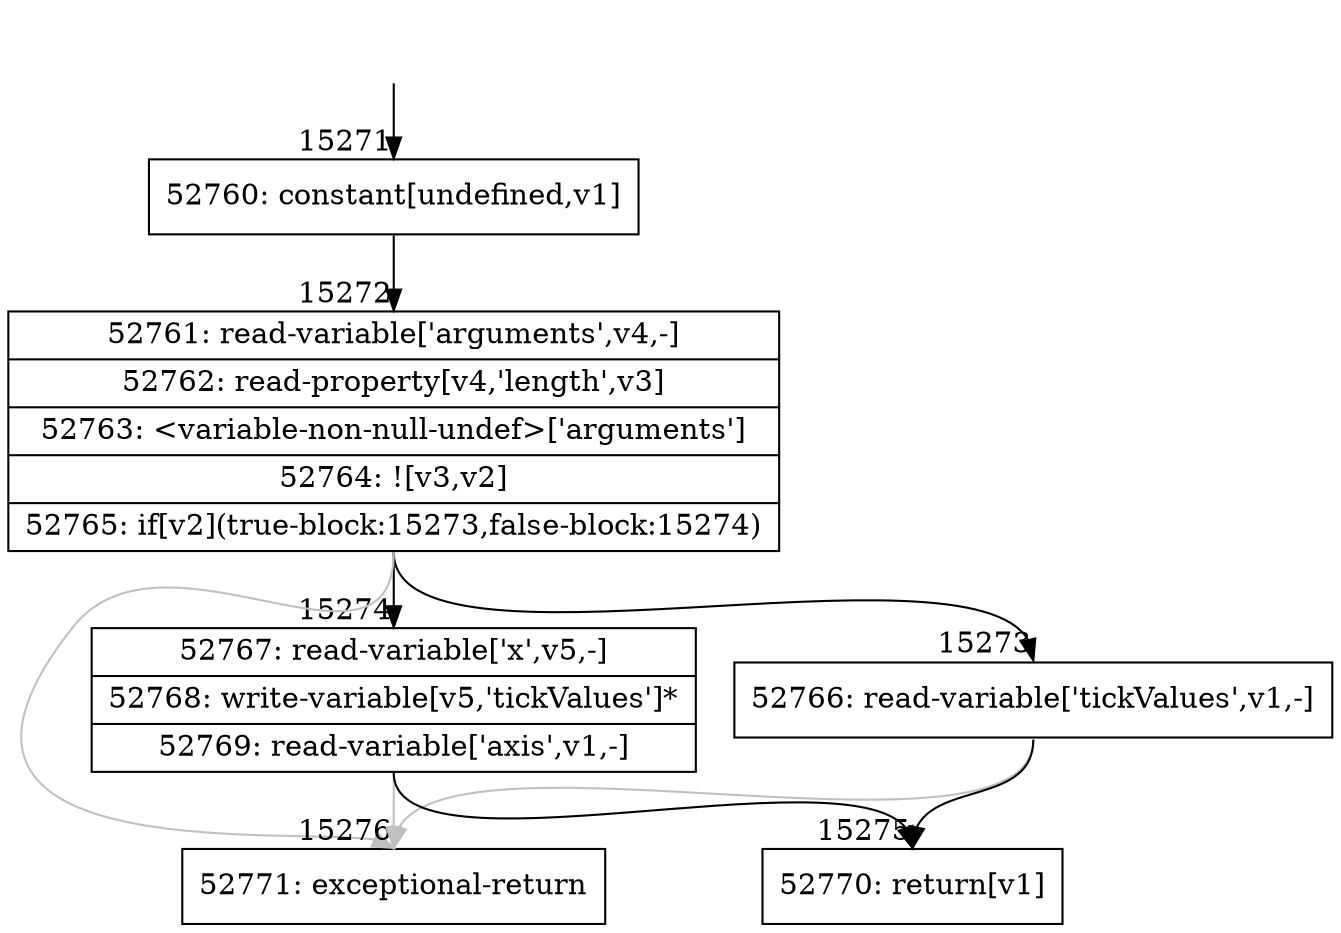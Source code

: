 digraph {
rankdir="TD"
BB_entry1419[shape=none,label=""];
BB_entry1419 -> BB15271 [tailport=s, headport=n, headlabel="    15271"]
BB15271 [shape=record label="{52760: constant[undefined,v1]}" ] 
BB15271 -> BB15272 [tailport=s, headport=n, headlabel="      15272"]
BB15272 [shape=record label="{52761: read-variable['arguments',v4,-]|52762: read-property[v4,'length',v3]|52763: \<variable-non-null-undef\>['arguments']|52764: ![v3,v2]|52765: if[v2](true-block:15273,false-block:15274)}" ] 
BB15272 -> BB15273 [tailport=s, headport=n, headlabel="      15273"]
BB15272 -> BB15274 [tailport=s, headport=n, headlabel="      15274"]
BB15272 -> BB15276 [tailport=s, headport=n, color=gray, headlabel="      15276"]
BB15273 [shape=record label="{52766: read-variable['tickValues',v1,-]}" ] 
BB15273 -> BB15275 [tailport=s, headport=n, headlabel="      15275"]
BB15273 -> BB15276 [tailport=s, headport=n, color=gray]
BB15274 [shape=record label="{52767: read-variable['x',v5,-]|52768: write-variable[v5,'tickValues']*|52769: read-variable['axis',v1,-]}" ] 
BB15274 -> BB15275 [tailport=s, headport=n]
BB15274 -> BB15276 [tailport=s, headport=n, color=gray]
BB15275 [shape=record label="{52770: return[v1]}" ] 
BB15276 [shape=record label="{52771: exceptional-return}" ] 
//#$~ 8986
}
